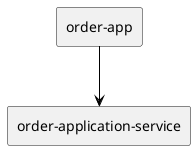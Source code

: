 @startuml
skinparam defaultTextAlignment center
skinparam rectangle {
  BackgroundColor<<optional>> beige
  BackgroundColor<<test>> lightGreen
  BackgroundColor<<runtime>> lightBlue
  BackgroundColor<<provided>> lightGray
}
rectangle "order-app" as com_food_order_order_app_jar
rectangle "order-application-service" as com_food_order_order_application_service_jar
com_food_order_order_app_jar -[#000000]-> com_food_order_order_application_service_jar
@enduml